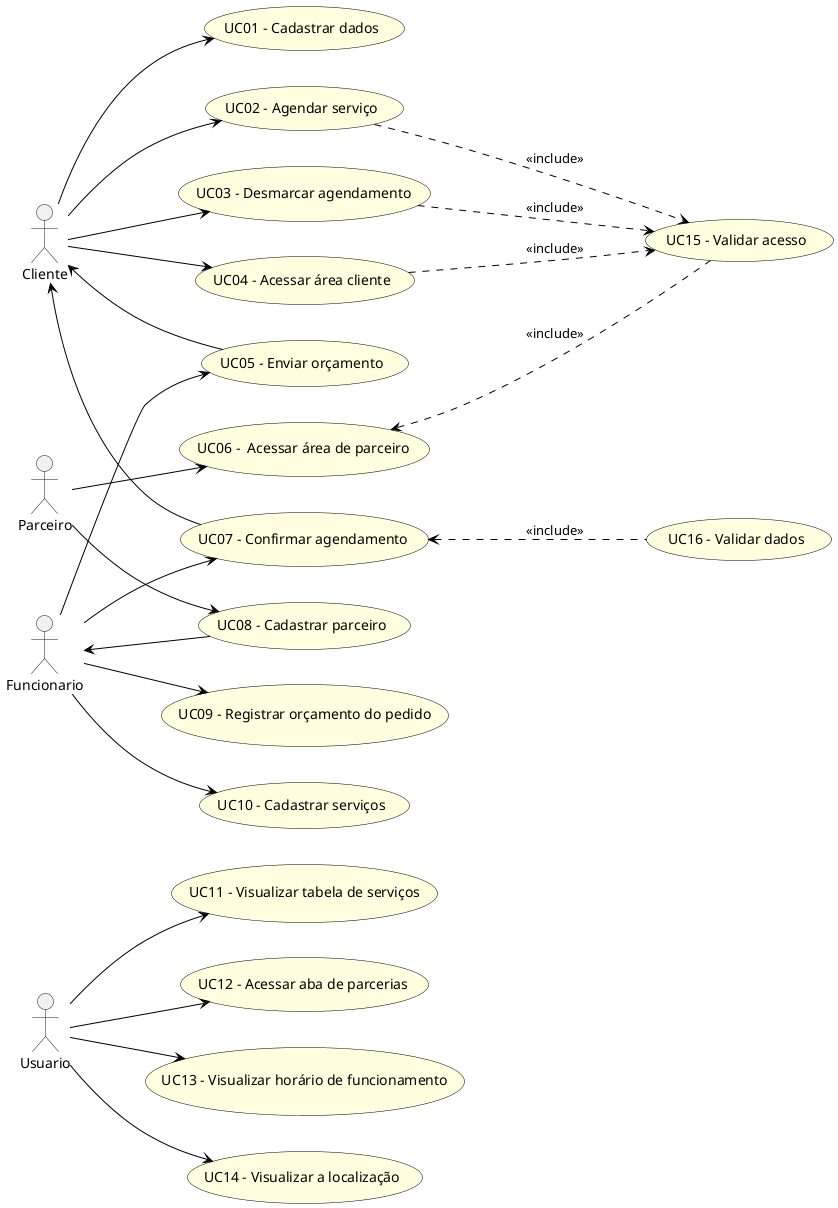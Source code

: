 @startuml
left to right direction
skinparam packageStyle rect
skinparam usecase {
  BackgroundColor LightYellow
  BorderColor Black
  ArrowColor Black
}

actor Usuario
actor Cliente
actor Parceiro
actor Funcionario

Usuario --> (UC11 - Visualizar tabela de serviços)
Usuario --> (UC12 - Acessar aba de parcerias)
Usuario --> (UC13 - Visualizar horário de funcionamento)
Usuario --> (UC14 - Visualizar a localização)

Parceiro --> (UC08 - Cadastrar parceiro)
Funcionario <-- (UC08 - Cadastrar parceiro)
Parceiro --> (UC06 -  Acessar área de parceiro)

Cliente --> (UC01 - Cadastrar dados)
Cliente --> (UC02 - Agendar serviço)
Cliente --> (UC03 - Desmarcar agendamento)
Cliente --> (UC04 - Acessar área cliente)
Cliente <-- (UC05 - Enviar orçamento)
Cliente <-- (UC07 - Confirmar agendamento)

Funcionario --> (UC09 - Registrar orçamento do pedido)
Funcionario --> (UC10 - Cadastrar serviços)
Funcionario --> (UC05 - Enviar orçamento)
Funcionario --> (UC07 - Confirmar agendamento)

(UC04 - Acessar área cliente) -.-> (UC15 - Validar acesso) : <<include>>
(UC06 -  Acessar área de parceiro) <-.- (UC15 - Validar acesso) : <<include>>
(UC02 - Agendar serviço) -.-> (UC15 - Validar acesso) : <<include>>
(UC03 - Desmarcar agendamento) -.-> (UC15 - Validar acesso) : <<include>>
(UC07 - Confirmar agendamento) <-.- (UC16 - Validar dados) : <<include>>

@enduml